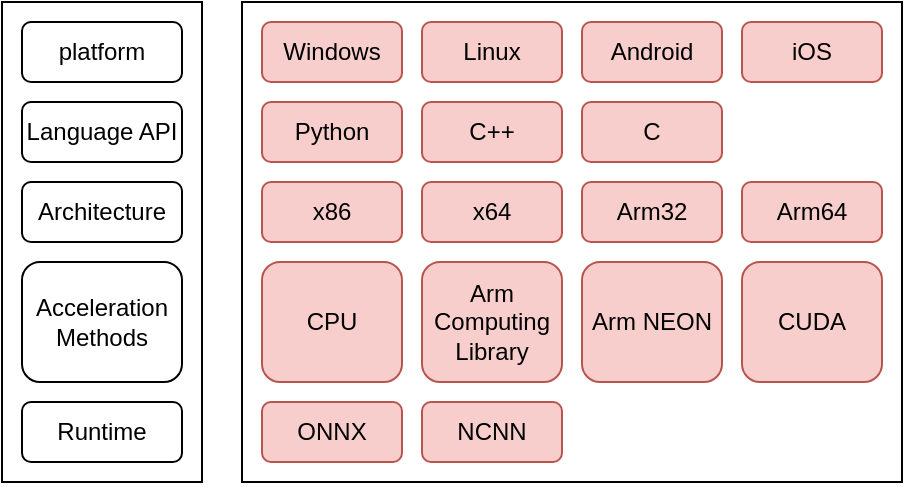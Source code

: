 <mxfile version="20.5.3" type="github">
  <diagram id="E6IjRvfCuhX2Yy5deakZ" name="第 1 页">
    <mxGraphModel dx="1426" dy="769" grid="1" gridSize="10" guides="1" tooltips="1" connect="1" arrows="1" fold="1" page="1" pageScale="1" pageWidth="827" pageHeight="1169" math="0" shadow="0">
      <root>
        <mxCell id="0" />
        <mxCell id="1" parent="0" />
        <mxCell id="Bo-WnP_CziDHzTEEVelE-19" value="" style="rounded=0.2;whiteSpace=wrap;html=1;" parent="1" vertex="1">
          <mxGeometry x="190" y="30" width="330" height="240" as="geometry" />
        </mxCell>
        <mxCell id="Bo-WnP_CziDHzTEEVelE-17" value="" style="rounded=0;whiteSpace=wrap;html=1;" parent="1" vertex="1">
          <mxGeometry x="70" y="30" width="100" height="240" as="geometry" />
        </mxCell>
        <mxCell id="Bo-WnP_CziDHzTEEVelE-1" value="platform" style="rounded=1;whiteSpace=wrap;html=1;" parent="1" vertex="1">
          <mxGeometry x="80" y="40" width="80" height="30" as="geometry" />
        </mxCell>
        <mxCell id="Bo-WnP_CziDHzTEEVelE-2" value="Language API" style="rounded=1;whiteSpace=wrap;html=1;" parent="1" vertex="1">
          <mxGeometry x="80" y="80" width="80" height="30" as="geometry" />
        </mxCell>
        <mxCell id="Bo-WnP_CziDHzTEEVelE-3" value="Windows" style="rounded=1;whiteSpace=wrap;html=1;fillColor=#f8cecc;strokeColor=#b85450;" parent="1" vertex="1">
          <mxGeometry x="200" y="40" width="70" height="30" as="geometry" />
        </mxCell>
        <mxCell id="Bo-WnP_CziDHzTEEVelE-4" value="Linux" style="rounded=1;whiteSpace=wrap;html=1;fillColor=#f8cecc;strokeColor=#b85450;" parent="1" vertex="1">
          <mxGeometry x="280" y="40" width="70" height="30" as="geometry" />
        </mxCell>
        <mxCell id="Bo-WnP_CziDHzTEEVelE-5" value="Android" style="rounded=1;whiteSpace=wrap;html=1;fillColor=#f8cecc;strokeColor=#b85450;" parent="1" vertex="1">
          <mxGeometry x="360" y="40" width="70" height="30" as="geometry" />
        </mxCell>
        <mxCell id="Bo-WnP_CziDHzTEEVelE-6" value="Python" style="rounded=1;whiteSpace=wrap;html=1;fillColor=#f8cecc;strokeColor=#b85450;" parent="1" vertex="1">
          <mxGeometry x="200" y="80" width="70" height="30" as="geometry" />
        </mxCell>
        <mxCell id="Bo-WnP_CziDHzTEEVelE-7" value="C++" style="rounded=1;whiteSpace=wrap;html=1;fillColor=#f8cecc;strokeColor=#b85450;" parent="1" vertex="1">
          <mxGeometry x="280" y="80" width="70" height="30" as="geometry" />
        </mxCell>
        <mxCell id="Bo-WnP_CziDHzTEEVelE-8" value="Architecture" style="rounded=1;whiteSpace=wrap;html=1;" parent="1" vertex="1">
          <mxGeometry x="80" y="120" width="80" height="30" as="geometry" />
        </mxCell>
        <mxCell id="Bo-WnP_CziDHzTEEVelE-9" value="x86" style="rounded=1;whiteSpace=wrap;html=1;fillColor=#f8cecc;strokeColor=#b85450;" parent="1" vertex="1">
          <mxGeometry x="200" y="120" width="70" height="30" as="geometry" />
        </mxCell>
        <mxCell id="Bo-WnP_CziDHzTEEVelE-10" value="x64" style="rounded=1;whiteSpace=wrap;html=1;fillColor=#f8cecc;strokeColor=#b85450;" parent="1" vertex="1">
          <mxGeometry x="280" y="120" width="70" height="30" as="geometry" />
        </mxCell>
        <mxCell id="Bo-WnP_CziDHzTEEVelE-11" value="Arm32" style="rounded=1;whiteSpace=wrap;html=1;fillColor=#f8cecc;strokeColor=#b85450;" parent="1" vertex="1">
          <mxGeometry x="360" y="120" width="70" height="30" as="geometry" />
        </mxCell>
        <mxCell id="Bo-WnP_CziDHzTEEVelE-12" value="Arm64" style="rounded=1;whiteSpace=wrap;html=1;fillColor=#f8cecc;strokeColor=#b85450;" parent="1" vertex="1">
          <mxGeometry x="440" y="120" width="70" height="30" as="geometry" />
        </mxCell>
        <mxCell id="Bo-WnP_CziDHzTEEVelE-13" value="Acceleration Methods" style="rounded=1;whiteSpace=wrap;html=1;" parent="1" vertex="1">
          <mxGeometry x="80" y="160" width="80" height="60" as="geometry" />
        </mxCell>
        <mxCell id="Bo-WnP_CziDHzTEEVelE-14" value="CPU" style="rounded=1;whiteSpace=wrap;html=1;fillColor=#f8cecc;strokeColor=#b85450;" parent="1" vertex="1">
          <mxGeometry x="200" y="160" width="70" height="60" as="geometry" />
        </mxCell>
        <mxCell id="Bo-WnP_CziDHzTEEVelE-15" value="Arm Computing Library" style="rounded=1;whiteSpace=wrap;html=1;fillColor=#f8cecc;strokeColor=#b85450;" parent="1" vertex="1">
          <mxGeometry x="280" y="160" width="70" height="60" as="geometry" />
        </mxCell>
        <mxCell id="Bo-WnP_CziDHzTEEVelE-16" value="Arm NEON" style="rounded=1;whiteSpace=wrap;html=1;fillColor=#f8cecc;strokeColor=#b85450;" parent="1" vertex="1">
          <mxGeometry x="360" y="160" width="70" height="60" as="geometry" />
        </mxCell>
        <mxCell id="Bo-WnP_CziDHzTEEVelE-20" value="iOS" style="rounded=1;whiteSpace=wrap;html=1;fillColor=#f8cecc;strokeColor=#b85450;" parent="1" vertex="1">
          <mxGeometry x="440" y="40" width="70" height="30" as="geometry" />
        </mxCell>
        <mxCell id="Bo-WnP_CziDHzTEEVelE-21" value="CUDA" style="rounded=1;whiteSpace=wrap;html=1;fillColor=#f8cecc;strokeColor=#b85450;" parent="1" vertex="1">
          <mxGeometry x="440" y="160" width="70" height="60" as="geometry" />
        </mxCell>
        <mxCell id="Bo-WnP_CziDHzTEEVelE-22" value="C" style="rounded=1;whiteSpace=wrap;html=1;fillColor=#f8cecc;strokeColor=#b85450;" parent="1" vertex="1">
          <mxGeometry x="360" y="80" width="70" height="30" as="geometry" />
        </mxCell>
        <mxCell id="EuYdmSSkaWCSHqu7dFup-2" value="Runtime" style="rounded=1;whiteSpace=wrap;html=1;" parent="1" vertex="1">
          <mxGeometry x="80" y="230" width="80" height="30" as="geometry" />
        </mxCell>
        <mxCell id="EuYdmSSkaWCSHqu7dFup-3" style="edgeStyle=orthogonalEdgeStyle;rounded=0;orthogonalLoop=1;jettySize=auto;html=1;exitX=0.5;exitY=1;exitDx=0;exitDy=0;" parent="1" source="Bo-WnP_CziDHzTEEVelE-17" target="Bo-WnP_CziDHzTEEVelE-17" edge="1">
          <mxGeometry relative="1" as="geometry" />
        </mxCell>
        <mxCell id="EuYdmSSkaWCSHqu7dFup-4" value="ONNX" style="rounded=1;whiteSpace=wrap;html=1;fillColor=#f8cecc;strokeColor=#b85450;" parent="1" vertex="1">
          <mxGeometry x="200" y="230" width="70" height="30" as="geometry" />
        </mxCell>
        <mxCell id="EuYdmSSkaWCSHqu7dFup-5" value="NCNN" style="rounded=1;whiteSpace=wrap;html=1;fillColor=#f8cecc;strokeColor=#b85450;" parent="1" vertex="1">
          <mxGeometry x="280" y="230" width="70" height="30" as="geometry" />
        </mxCell>
      </root>
    </mxGraphModel>
  </diagram>
</mxfile>
